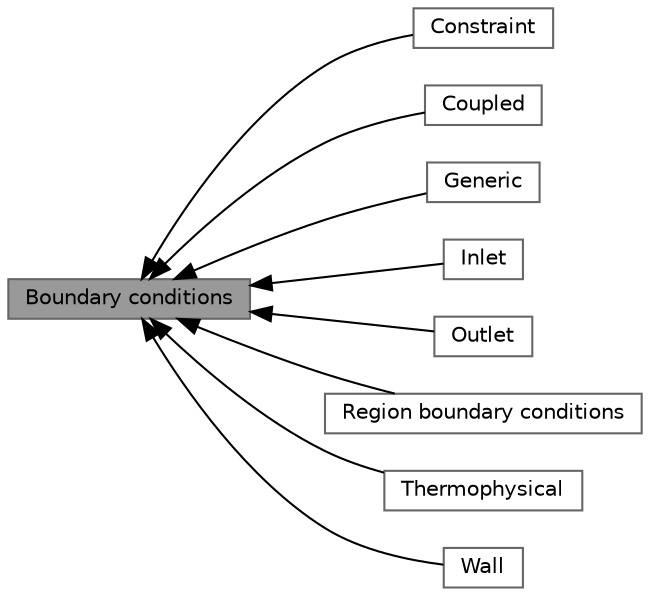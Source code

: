 digraph "Boundary conditions"
{
 // LATEX_PDF_SIZE
  bgcolor="transparent";
  edge [fontname=Helvetica,fontsize=10,labelfontname=Helvetica,labelfontsize=10];
  node [fontname=Helvetica,fontsize=10,shape=box,height=0.2,width=0.4];
  rankdir=LR;
  Node1 [id="Node000001",label="Boundary conditions",height=0.2,width=0.4,color="gray40", fillcolor="grey60", style="filled", fontcolor="black",tooltip=" "];
  Node2 [id="Node000002",label="Constraint",height=0.2,width=0.4,color="grey40", fillcolor="white", style="filled",URL="$group__grpConstraintBoundaryConditions.html",tooltip=" "];
  Node3 [id="Node000003",label="Coupled",height=0.2,width=0.4,color="grey40", fillcolor="white", style="filled",URL="$group__grpCoupledBoundaryConditions.html",tooltip=" "];
  Node4 [id="Node000004",label="Generic",height=0.2,width=0.4,color="grey40", fillcolor="white", style="filled",URL="$group__grpGenericBoundaryConditions.html",tooltip=" "];
  Node5 [id="Node000005",label="Inlet",height=0.2,width=0.4,color="grey40", fillcolor="white", style="filled",URL="$group__grpInletBoundaryConditions.html",tooltip=" "];
  Node6 [id="Node000006",label="Outlet",height=0.2,width=0.4,color="grey40", fillcolor="white", style="filled",URL="$group__grpOutletBoundaryConditions.html",tooltip=" "];
  Node7 [id="Node000007",label="Region boundary conditions",height=0.2,width=0.4,color="grey40", fillcolor="white", style="filled",URL="$group__grpRegionBoundaryConditions.html",tooltip=" "];
  Node8 [id="Node000008",label="Thermophysical",height=0.2,width=0.4,color="grey40", fillcolor="white", style="filled",URL="$group__grpThermoBoundaryConditions.html",tooltip=" "];
  Node9 [id="Node000009",label="Wall",height=0.2,width=0.4,color="grey40", fillcolor="white", style="filled",URL="$group__grpWallBoundaryConditions.html",tooltip=" "];
  Node1->Node2 [shape=plaintext, dir="back", style="solid"];
  Node1->Node3 [shape=plaintext, dir="back", style="solid"];
  Node1->Node4 [shape=plaintext, dir="back", style="solid"];
  Node1->Node5 [shape=plaintext, dir="back", style="solid"];
  Node1->Node6 [shape=plaintext, dir="back", style="solid"];
  Node1->Node7 [shape=plaintext, dir="back", style="solid"];
  Node1->Node8 [shape=plaintext, dir="back", style="solid"];
  Node1->Node9 [shape=plaintext, dir="back", style="solid"];
}
